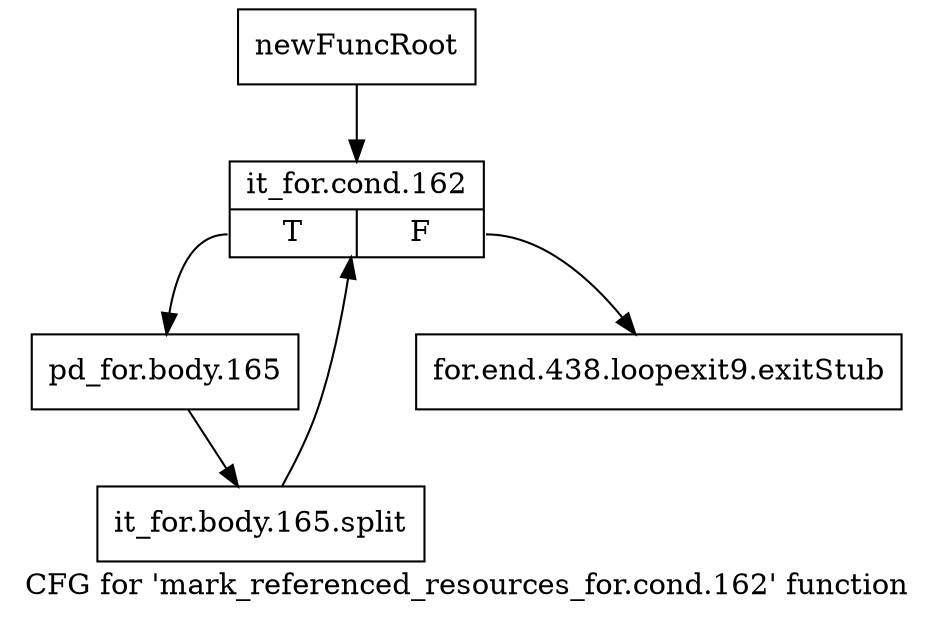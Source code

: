 digraph "CFG for 'mark_referenced_resources_for.cond.162' function" {
	label="CFG for 'mark_referenced_resources_for.cond.162' function";

	Node0xc029850 [shape=record,label="{newFuncRoot}"];
	Node0xc029850 -> Node0xc0298f0;
	Node0xc0298a0 [shape=record,label="{for.end.438.loopexit9.exitStub}"];
	Node0xc0298f0 [shape=record,label="{it_for.cond.162|{<s0>T|<s1>F}}"];
	Node0xc0298f0:s0 -> Node0xc029940;
	Node0xc0298f0:s1 -> Node0xc0298a0;
	Node0xc029940 [shape=record,label="{pd_for.body.165}"];
	Node0xc029940 -> Node0xfbf5590;
	Node0xfbf5590 [shape=record,label="{it_for.body.165.split}"];
	Node0xfbf5590 -> Node0xc0298f0;
}
